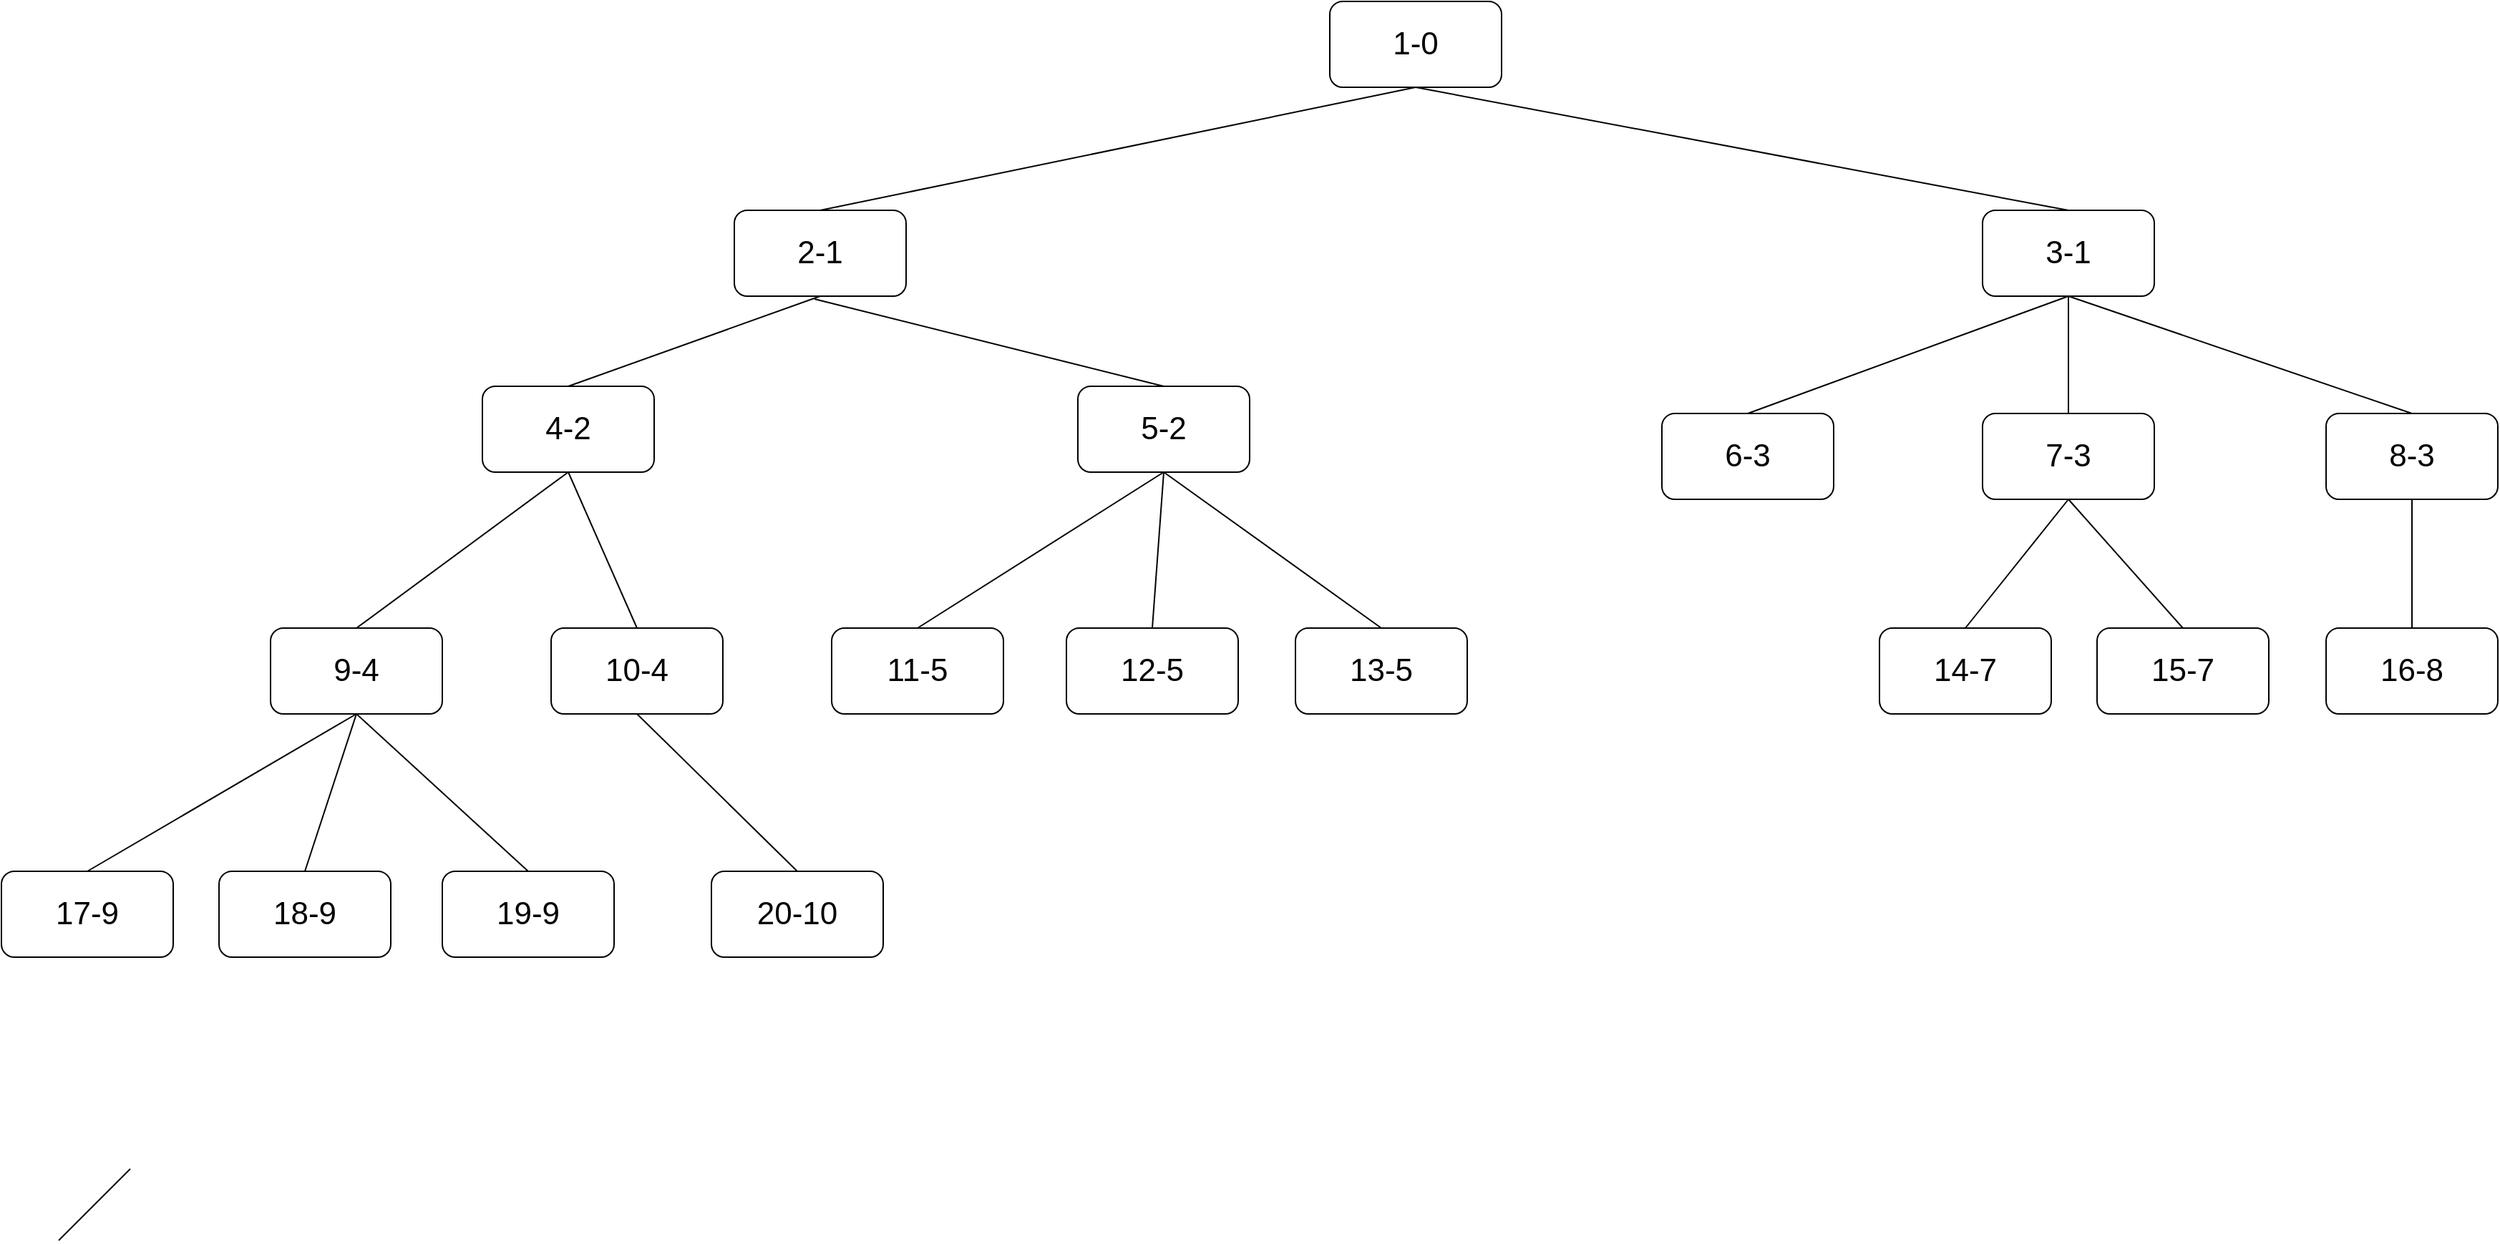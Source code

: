 <mxfile version="12.3.0" type="device" pages="1"><diagram id="6uMqEvDp2ix_FkqOksIj" name="Page-1"><mxGraphModel dx="2810" dy="1370" grid="1" gridSize="8" guides="1" tooltips="1" connect="1" arrows="1" fold="1" page="1" pageScale="1" pageWidth="2336" pageHeight="1654" background="#ffffff" math="0" shadow="0"><root><mxCell id="0"/><mxCell id="1" parent="0"/><mxCell id="4zwdBjm_21fEP9DNlMO9-1" value="2-1" style="rounded=1;whiteSpace=wrap;html=1;fontSize=22;" vertex="1" parent="1"><mxGeometry x="816" y="194" width="120" height="60" as="geometry"/></mxCell><mxCell id="4zwdBjm_21fEP9DNlMO9-2" value="3-1" style="rounded=1;whiteSpace=wrap;html=1;fontSize=22;" vertex="1" parent="1"><mxGeometry x="1688" y="194" width="120" height="60" as="geometry"/></mxCell><mxCell id="4zwdBjm_21fEP9DNlMO9-3" value="&lt;font style=&quot;font-size: 22px;&quot;&gt;1-0&lt;/font&gt;" style="rounded=1;whiteSpace=wrap;html=1;fontSize=22;" vertex="1" parent="1"><mxGeometry x="1232" y="48" width="120" height="60" as="geometry"/></mxCell><mxCell id="4zwdBjm_21fEP9DNlMO9-4" value="4-2" style="rounded=1;whiteSpace=wrap;html=1;fontSize=22;" vertex="1" parent="1"><mxGeometry x="640" y="317" width="120" height="60" as="geometry"/></mxCell><mxCell id="4zwdBjm_21fEP9DNlMO9-5" value="5-2" style="rounded=1;whiteSpace=wrap;html=1;fontSize=22;" vertex="1" parent="1"><mxGeometry x="1056" y="317" width="120" height="60" as="geometry"/></mxCell><mxCell id="4zwdBjm_21fEP9DNlMO9-6" value="6-3" style="rounded=1;whiteSpace=wrap;html=1;fontSize=22;" vertex="1" parent="1"><mxGeometry x="1464" y="336" width="120" height="60" as="geometry"/></mxCell><mxCell id="4zwdBjm_21fEP9DNlMO9-7" value="7-3" style="rounded=1;whiteSpace=wrap;html=1;fontSize=22;" vertex="1" parent="1"><mxGeometry x="1688" y="336" width="120" height="60" as="geometry"/></mxCell><mxCell id="4zwdBjm_21fEP9DNlMO9-8" value="8-3" style="rounded=1;whiteSpace=wrap;html=1;fontSize=22;" vertex="1" parent="1"><mxGeometry x="1928" y="336" width="120" height="60" as="geometry"/></mxCell><mxCell id="4zwdBjm_21fEP9DNlMO9-9" value="9-4" style="rounded=1;whiteSpace=wrap;html=1;fontSize=22;" vertex="1" parent="1"><mxGeometry x="492" y="486" width="120" height="60" as="geometry"/></mxCell><mxCell id="4zwdBjm_21fEP9DNlMO9-10" value="10-4" style="rounded=1;whiteSpace=wrap;html=1;fontSize=22;" vertex="1" parent="1"><mxGeometry x="688" y="486" width="120" height="60" as="geometry"/></mxCell><mxCell id="4zwdBjm_21fEP9DNlMO9-11" value="11-5" style="rounded=1;whiteSpace=wrap;html=1;fontSize=22;" vertex="1" parent="1"><mxGeometry x="884" y="486" width="120" height="60" as="geometry"/></mxCell><mxCell id="4zwdBjm_21fEP9DNlMO9-12" value="12-5" style="rounded=1;whiteSpace=wrap;html=1;fontSize=22;" vertex="1" parent="1"><mxGeometry x="1048" y="486" width="120" height="60" as="geometry"/></mxCell><mxCell id="4zwdBjm_21fEP9DNlMO9-13" value="13-5" style="rounded=1;whiteSpace=wrap;html=1;fontSize=22;" vertex="1" parent="1"><mxGeometry x="1208" y="486" width="120" height="60" as="geometry"/></mxCell><mxCell id="4zwdBjm_21fEP9DNlMO9-14" value="14-7" style="rounded=1;whiteSpace=wrap;html=1;fontSize=22;" vertex="1" parent="1"><mxGeometry x="1616" y="486" width="120" height="60" as="geometry"/></mxCell><mxCell id="4zwdBjm_21fEP9DNlMO9-15" value="15-7" style="rounded=1;whiteSpace=wrap;html=1;fontSize=22;" vertex="1" parent="1"><mxGeometry x="1768" y="486" width="120" height="60" as="geometry"/></mxCell><mxCell id="4zwdBjm_21fEP9DNlMO9-16" value="16-8" style="rounded=1;whiteSpace=wrap;html=1;fontSize=22;" vertex="1" parent="1"><mxGeometry x="1928" y="486" width="120" height="60" as="geometry"/></mxCell><mxCell id="4zwdBjm_21fEP9DNlMO9-17" value="17-9" style="rounded=1;whiteSpace=wrap;html=1;fontSize=22;" vertex="1" parent="1"><mxGeometry x="304" y="656" width="120" height="60" as="geometry"/></mxCell><mxCell id="4zwdBjm_21fEP9DNlMO9-18" value="18-9" style="rounded=1;whiteSpace=wrap;html=1;fontSize=22;" vertex="1" parent="1"><mxGeometry x="456" y="656" width="120" height="60" as="geometry"/></mxCell><mxCell id="4zwdBjm_21fEP9DNlMO9-19" value="19-9" style="rounded=1;whiteSpace=wrap;html=1;fontSize=22;" vertex="1" parent="1"><mxGeometry x="612" y="656" width="120" height="60" as="geometry"/></mxCell><mxCell id="4zwdBjm_21fEP9DNlMO9-20" value="20-10" style="rounded=1;whiteSpace=wrap;html=1;fontSize=22;" vertex="1" parent="1"><mxGeometry x="800" y="656" width="120" height="60" as="geometry"/></mxCell><mxCell id="4zwdBjm_21fEP9DNlMO9-27" value="" style="endArrow=none;html=1;fontSize=22;exitX=0.5;exitY=0;exitDx=0;exitDy=0;entryX=0.5;entryY=1;entryDx=0;entryDy=0;" edge="1" parent="1" source="4zwdBjm_21fEP9DNlMO9-1" target="4zwdBjm_21fEP9DNlMO9-3"><mxGeometry width="50" height="50" relative="1" as="geometry"><mxPoint x="344" y="626" as="sourcePoint"/><mxPoint x="394" y="576" as="targetPoint"/></mxGeometry></mxCell><mxCell id="4zwdBjm_21fEP9DNlMO9-30" value="" style="endArrow=none;html=1;fontSize=22;exitX=0.5;exitY=0;exitDx=0;exitDy=0;entryX=0.5;entryY=1;entryDx=0;entryDy=0;" edge="1" parent="1" source="4zwdBjm_21fEP9DNlMO9-4" target="4zwdBjm_21fEP9DNlMO9-1"><mxGeometry width="50" height="50" relative="1" as="geometry"><mxPoint x="360" y="667" as="sourcePoint"/><mxPoint x="892" y="295" as="targetPoint"/></mxGeometry></mxCell><mxCell id="4zwdBjm_21fEP9DNlMO9-31" value="" style="endArrow=none;html=1;fontSize=22;exitX=0.5;exitY=0;exitDx=0;exitDy=0;" edge="1" parent="1" source="4zwdBjm_21fEP9DNlMO9-5"><mxGeometry width="50" height="50" relative="1" as="geometry"><mxPoint x="892" y="391" as="sourcePoint"/><mxPoint x="872" y="256" as="targetPoint"/></mxGeometry></mxCell><mxCell id="4zwdBjm_21fEP9DNlMO9-32" value="" style="endArrow=none;html=1;fontSize=22;exitX=0.5;exitY=1;exitDx=0;exitDy=0;entryX=0.5;entryY=0;entryDx=0;entryDy=0;" edge="1" parent="1" source="4zwdBjm_21fEP9DNlMO9-4" target="4zwdBjm_21fEP9DNlMO9-9"><mxGeometry width="50" height="50" relative="1" as="geometry"><mxPoint x="344" y="770" as="sourcePoint"/><mxPoint x="394" y="720" as="targetPoint"/></mxGeometry></mxCell><mxCell id="4zwdBjm_21fEP9DNlMO9-33" value="" style="endArrow=none;html=1;fontSize=22;entryX=0.5;entryY=1;entryDx=0;entryDy=0;exitX=0.5;exitY=0;exitDx=0;exitDy=0;" edge="1" parent="1" source="4zwdBjm_21fEP9DNlMO9-10" target="4zwdBjm_21fEP9DNlMO9-4"><mxGeometry width="50" height="50" relative="1" as="geometry"><mxPoint x="344" y="626" as="sourcePoint"/><mxPoint x="394" y="576" as="targetPoint"/></mxGeometry></mxCell><mxCell id="4zwdBjm_21fEP9DNlMO9-34" value="" style="endArrow=none;html=1;fontSize=22;exitX=0.5;exitY=1;exitDx=0;exitDy=0;entryX=0.5;entryY=0;entryDx=0;entryDy=0;" edge="1" parent="1" source="4zwdBjm_21fEP9DNlMO9-9" target="4zwdBjm_21fEP9DNlMO9-17"><mxGeometry width="50" height="50" relative="1" as="geometry"><mxPoint x="304" y="788" as="sourcePoint"/><mxPoint x="354" y="738" as="targetPoint"/></mxGeometry></mxCell><mxCell id="4zwdBjm_21fEP9DNlMO9-35" value="" style="endArrow=none;html=1;fontSize=22;entryX=0.5;entryY=1;entryDx=0;entryDy=0;exitX=0.5;exitY=0;exitDx=0;exitDy=0;" edge="1" parent="1" source="4zwdBjm_21fEP9DNlMO9-19" target="4zwdBjm_21fEP9DNlMO9-9"><mxGeometry width="50" height="50" relative="1" as="geometry"><mxPoint x="520" y="594" as="sourcePoint"/><mxPoint x="354" y="810" as="targetPoint"/></mxGeometry></mxCell><mxCell id="4zwdBjm_21fEP9DNlMO9-36" value="" style="endArrow=none;html=1;fontSize=22;exitX=0.5;exitY=0;exitDx=0;exitDy=0;entryX=0.5;entryY=1;entryDx=0;entryDy=0;" edge="1" parent="1" source="4zwdBjm_21fEP9DNlMO9-18" target="4zwdBjm_21fEP9DNlMO9-9"><mxGeometry width="50" height="50" relative="1" as="geometry"><mxPoint x="304" y="932" as="sourcePoint"/><mxPoint x="354" y="882" as="targetPoint"/></mxGeometry></mxCell><mxCell id="4zwdBjm_21fEP9DNlMO9-37" value="" style="endArrow=none;html=1;fontSize=22;entryX=0.5;entryY=0;entryDx=0;entryDy=0;exitX=0.5;exitY=1;exitDx=0;exitDy=0;" edge="1" parent="1" source="4zwdBjm_21fEP9DNlMO9-10" target="4zwdBjm_21fEP9DNlMO9-20"><mxGeometry width="50" height="50" relative="1" as="geometry"><mxPoint x="304" y="1004" as="sourcePoint"/><mxPoint x="354" y="954" as="targetPoint"/></mxGeometry></mxCell><mxCell id="4zwdBjm_21fEP9DNlMO9-38" value="" style="endArrow=none;html=1;fontSize=22;entryX=0.5;entryY=1;entryDx=0;entryDy=0;exitX=0.5;exitY=0;exitDx=0;exitDy=0;" edge="1" parent="1" source="4zwdBjm_21fEP9DNlMO9-11" target="4zwdBjm_21fEP9DNlMO9-5"><mxGeometry width="50" height="50" relative="1" as="geometry"><mxPoint x="344" y="986" as="sourcePoint"/><mxPoint x="394" y="936" as="targetPoint"/></mxGeometry></mxCell><mxCell id="4zwdBjm_21fEP9DNlMO9-39" value="" style="endArrow=none;html=1;fontSize=22;entryX=0.5;entryY=0;entryDx=0;entryDy=0;exitX=0.5;exitY=1;exitDx=0;exitDy=0;" edge="1" parent="1" source="4zwdBjm_21fEP9DNlMO9-5" target="4zwdBjm_21fEP9DNlMO9-12"><mxGeometry width="50" height="50" relative="1" as="geometry"><mxPoint x="1028" y="581" as="sourcePoint"/><mxPoint x="1078" y="531" as="targetPoint"/></mxGeometry></mxCell><mxCell id="4zwdBjm_21fEP9DNlMO9-40" value="" style="endArrow=none;html=1;fontSize=22;entryX=0.5;entryY=0;entryDx=0;entryDy=0;exitX=0.5;exitY=1;exitDx=0;exitDy=0;" edge="1" parent="1" source="4zwdBjm_21fEP9DNlMO9-5" target="4zwdBjm_21fEP9DNlMO9-13"><mxGeometry width="50" height="50" relative="1" as="geometry"><mxPoint x="1112" y="336" as="sourcePoint"/><mxPoint x="394" y="1080" as="targetPoint"/></mxGeometry></mxCell><mxCell id="4zwdBjm_21fEP9DNlMO9-41" value="" style="endArrow=none;html=1;fontSize=22;entryX=0.5;entryY=0;entryDx=0;entryDy=0;exitX=0.5;exitY=1;exitDx=0;exitDy=0;" edge="1" parent="1" source="4zwdBjm_21fEP9DNlMO9-3" target="4zwdBjm_21fEP9DNlMO9-2"><mxGeometry width="50" height="50" relative="1" as="geometry"><mxPoint x="344" y="1202" as="sourcePoint"/><mxPoint x="394" y="1152" as="targetPoint"/></mxGeometry></mxCell><mxCell id="4zwdBjm_21fEP9DNlMO9-42" value="" style="endArrow=none;html=1;fontSize=22;entryX=0.5;entryY=1;entryDx=0;entryDy=0;exitX=0.5;exitY=0;exitDx=0;exitDy=0;" edge="1" parent="1" source="4zwdBjm_21fEP9DNlMO9-6" target="4zwdBjm_21fEP9DNlMO9-2"><mxGeometry width="50" height="50" relative="1" as="geometry"><mxPoint x="344" y="1274" as="sourcePoint"/><mxPoint x="394" y="1224" as="targetPoint"/></mxGeometry></mxCell><mxCell id="4zwdBjm_21fEP9DNlMO9-43" value="" style="endArrow=none;html=1;fontSize=22;entryX=0.5;entryY=1;entryDx=0;entryDy=0;exitX=0.5;exitY=0;exitDx=0;exitDy=0;" edge="1" parent="1" source="4zwdBjm_21fEP9DNlMO9-7" target="4zwdBjm_21fEP9DNlMO9-2"><mxGeometry width="50" height="50" relative="1" as="geometry"><mxPoint x="344" y="1346" as="sourcePoint"/><mxPoint x="394" y="1296" as="targetPoint"/></mxGeometry></mxCell><mxCell id="4zwdBjm_21fEP9DNlMO9-44" value="" style="endArrow=none;html=1;fontSize=22;entryX=0.5;entryY=1;entryDx=0;entryDy=0;exitX=0.5;exitY=0;exitDx=0;exitDy=0;" edge="1" parent="1" source="4zwdBjm_21fEP9DNlMO9-8" target="4zwdBjm_21fEP9DNlMO9-2"><mxGeometry width="50" height="50" relative="1" as="geometry"><mxPoint x="344" y="626" as="sourcePoint"/><mxPoint x="394" y="576" as="targetPoint"/></mxGeometry></mxCell><mxCell id="4zwdBjm_21fEP9DNlMO9-45" value="" style="endArrow=none;html=1;fontSize=22;entryX=0.5;entryY=1;entryDx=0;entryDy=0;exitX=0.5;exitY=0;exitDx=0;exitDy=0;" edge="1" parent="1" source="4zwdBjm_21fEP9DNlMO9-14" target="4zwdBjm_21fEP9DNlMO9-7"><mxGeometry width="50" height="50" relative="1" as="geometry"><mxPoint x="1504" y="536" as="sourcePoint"/><mxPoint x="394" y="648" as="targetPoint"/></mxGeometry></mxCell><mxCell id="4zwdBjm_21fEP9DNlMO9-46" value="" style="endArrow=none;html=1;fontSize=22;entryX=0.5;entryY=1;entryDx=0;entryDy=0;exitX=0.5;exitY=0;exitDx=0;exitDy=0;" edge="1" parent="1" source="4zwdBjm_21fEP9DNlMO9-15" target="4zwdBjm_21fEP9DNlMO9-7"><mxGeometry width="50" height="50" relative="1" as="geometry"><mxPoint x="344" y="770" as="sourcePoint"/><mxPoint x="394" y="720" as="targetPoint"/></mxGeometry></mxCell><mxCell id="4zwdBjm_21fEP9DNlMO9-47" value="" style="endArrow=none;html=1;fontSize=22;entryX=0.5;entryY=1;entryDx=0;entryDy=0;exitX=0.5;exitY=0;exitDx=0;exitDy=0;" edge="1" parent="1" source="4zwdBjm_21fEP9DNlMO9-16" target="4zwdBjm_21fEP9DNlMO9-8"><mxGeometry width="50" height="50" relative="1" as="geometry"><mxPoint x="344" y="842" as="sourcePoint"/><mxPoint x="394" y="792" as="targetPoint"/></mxGeometry></mxCell><mxCell id="4zwdBjm_21fEP9DNlMO9-48" value="" style="endArrow=none;html=1;fontSize=22;" edge="1" parent="1"><mxGeometry width="50" height="50" relative="1" as="geometry"><mxPoint x="344" y="914" as="sourcePoint"/><mxPoint x="394" y="864" as="targetPoint"/></mxGeometry></mxCell></root></mxGraphModel></diagram></mxfile>